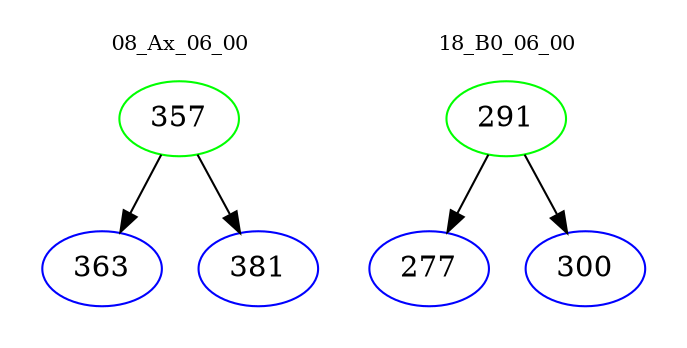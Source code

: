 digraph{
subgraph cluster_0 {
color = white
label = "08_Ax_06_00";
fontsize=10;
T0_357 [label="357", color="green"]
T0_357 -> T0_363 [color="black"]
T0_363 [label="363", color="blue"]
T0_357 -> T0_381 [color="black"]
T0_381 [label="381", color="blue"]
}
subgraph cluster_1 {
color = white
label = "18_B0_06_00";
fontsize=10;
T1_291 [label="291", color="green"]
T1_291 -> T1_277 [color="black"]
T1_277 [label="277", color="blue"]
T1_291 -> T1_300 [color="black"]
T1_300 [label="300", color="blue"]
}
}
